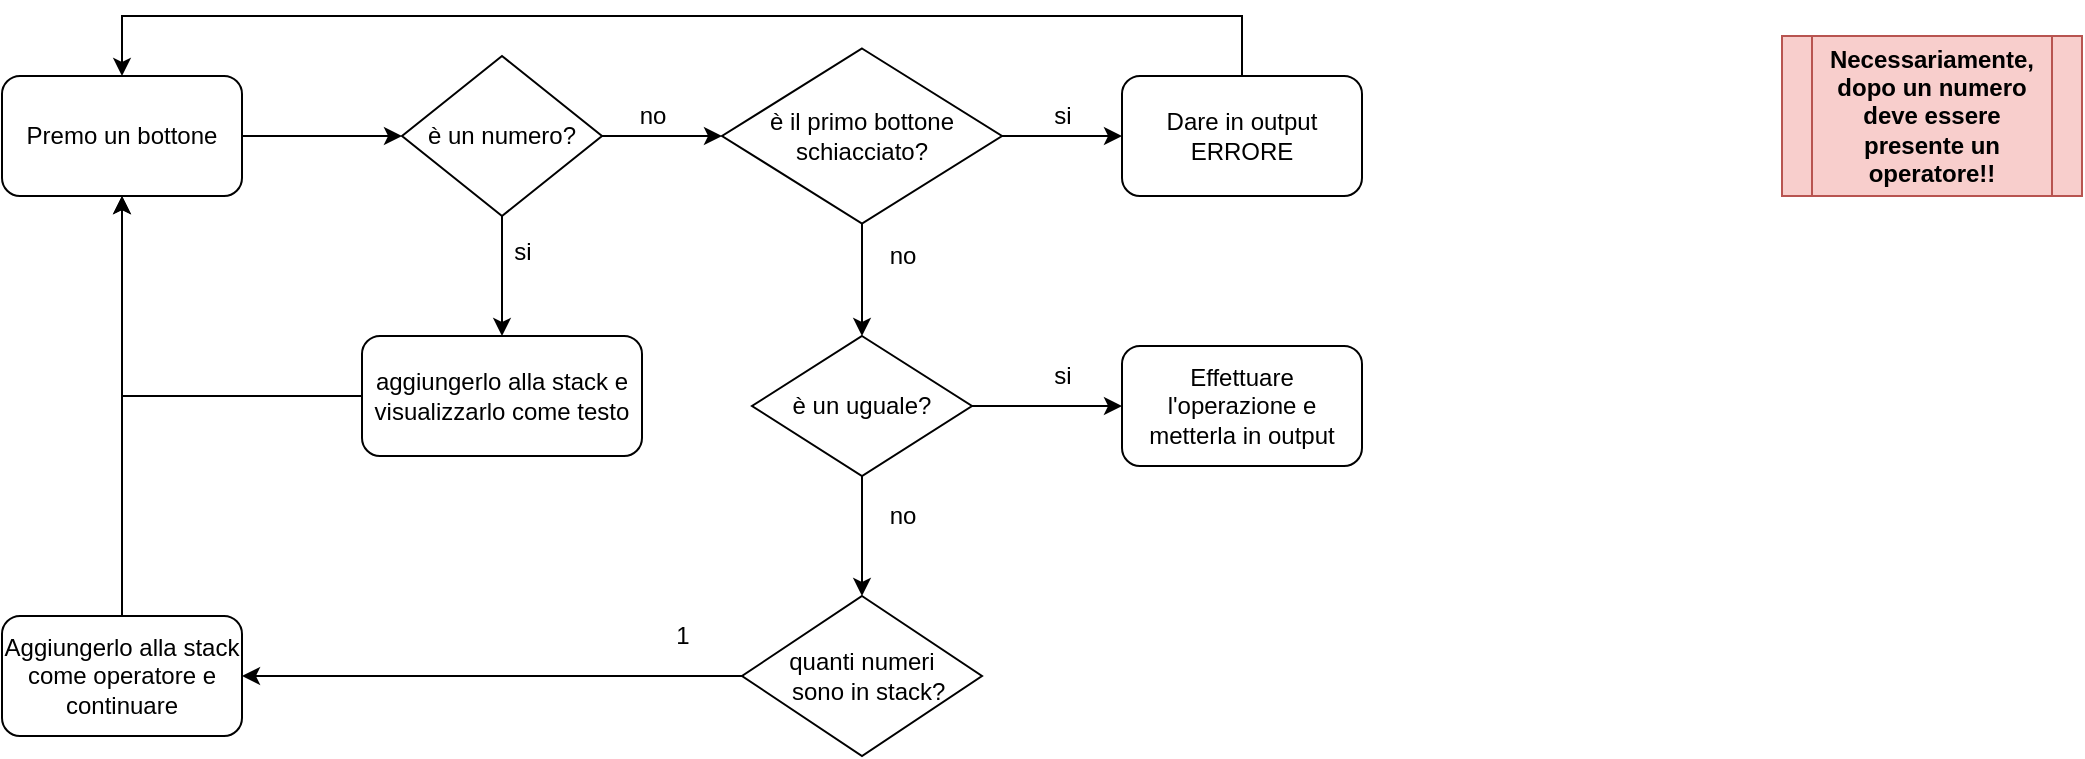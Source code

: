 <mxfile version="14.4.7" type="device"><diagram name="Page-1" id="74e2e168-ea6b-b213-b513-2b3c1d86103e"><mxGraphModel dx="1183" dy="668" grid="1" gridSize="10" guides="1" tooltips="1" connect="1" arrows="1" fold="1" page="1" pageScale="1" pageWidth="1100" pageHeight="850" background="#ffffff" math="0" shadow="0"><root><mxCell id="0"/><mxCell id="1" parent="0"/><mxCell id="IR7wNsfh6bJiCUFDA5-9-3" style="edgeStyle=orthogonalEdgeStyle;rounded=0;orthogonalLoop=1;jettySize=auto;html=1;entryX=0;entryY=0.5;entryDx=0;entryDy=0;" edge="1" parent="1" source="IR7wNsfh6bJiCUFDA5-9-1" target="IR7wNsfh6bJiCUFDA5-9-2"><mxGeometry relative="1" as="geometry"/></mxCell><mxCell id="IR7wNsfh6bJiCUFDA5-9-1" value="Premo un bottone" style="rounded=1;whiteSpace=wrap;html=1;" vertex="1" parent="1"><mxGeometry x="40" y="40" width="120" height="60" as="geometry"/></mxCell><mxCell id="IR7wNsfh6bJiCUFDA5-9-4" style="edgeStyle=orthogonalEdgeStyle;rounded=0;orthogonalLoop=1;jettySize=auto;html=1;" edge="1" parent="1" source="IR7wNsfh6bJiCUFDA5-9-2"><mxGeometry relative="1" as="geometry"><mxPoint x="290" y="170" as="targetPoint"/></mxGeometry></mxCell><mxCell id="IR7wNsfh6bJiCUFDA5-9-5" style="edgeStyle=orthogonalEdgeStyle;rounded=0;orthogonalLoop=1;jettySize=auto;html=1;entryX=0;entryY=0.5;entryDx=0;entryDy=0;" edge="1" parent="1" source="IR7wNsfh6bJiCUFDA5-9-2" target="IR7wNsfh6bJiCUFDA5-9-6"><mxGeometry relative="1" as="geometry"><mxPoint x="400" y="70" as="targetPoint"/><Array as="points"><mxPoint x="390" y="70"/><mxPoint x="390" y="70"/></Array></mxGeometry></mxCell><mxCell id="IR7wNsfh6bJiCUFDA5-9-2" value="è un numero?" style="rhombus;whiteSpace=wrap;html=1;" vertex="1" parent="1"><mxGeometry x="240" y="30" width="100" height="80" as="geometry"/></mxCell><mxCell id="IR7wNsfh6bJiCUFDA5-9-8" style="edgeStyle=orthogonalEdgeStyle;rounded=0;orthogonalLoop=1;jettySize=auto;html=1;" edge="1" parent="1" source="IR7wNsfh6bJiCUFDA5-9-6"><mxGeometry relative="1" as="geometry"><mxPoint x="600" y="70" as="targetPoint"/></mxGeometry></mxCell><mxCell id="IR7wNsfh6bJiCUFDA5-9-18" style="edgeStyle=orthogonalEdgeStyle;rounded=0;orthogonalLoop=1;jettySize=auto;html=1;entryX=0.5;entryY=0;entryDx=0;entryDy=0;" edge="1" parent="1" source="IR7wNsfh6bJiCUFDA5-9-6" target="IR7wNsfh6bJiCUFDA5-9-19"><mxGeometry relative="1" as="geometry"><mxPoint x="470" y="170" as="targetPoint"/></mxGeometry></mxCell><mxCell id="IR7wNsfh6bJiCUFDA5-9-6" value="è il primo bottone schiacciato?" style="rhombus;whiteSpace=wrap;html=1;" vertex="1" parent="1"><mxGeometry x="400" y="26.25" width="140" height="87.5" as="geometry"/></mxCell><mxCell id="IR7wNsfh6bJiCUFDA5-9-10" style="edgeStyle=orthogonalEdgeStyle;rounded=0;orthogonalLoop=1;jettySize=auto;html=1;entryX=0.5;entryY=0;entryDx=0;entryDy=0;" edge="1" parent="1" source="IR7wNsfh6bJiCUFDA5-9-9" target="IR7wNsfh6bJiCUFDA5-9-1"><mxGeometry relative="1" as="geometry"><Array as="points"><mxPoint x="660" y="10"/><mxPoint x="100" y="10"/></Array></mxGeometry></mxCell><mxCell id="IR7wNsfh6bJiCUFDA5-9-9" value="Dare in output ERRORE" style="rounded=1;whiteSpace=wrap;html=1;" vertex="1" parent="1"><mxGeometry x="600" y="40" width="120" height="60" as="geometry"/></mxCell><mxCell id="IR7wNsfh6bJiCUFDA5-9-11" value="no" style="text;html=1;align=center;verticalAlign=middle;resizable=0;points=[];autosize=1;" vertex="1" parent="1"><mxGeometry x="350" y="50" width="30" height="20" as="geometry"/></mxCell><mxCell id="IR7wNsfh6bJiCUFDA5-9-12" value="si&lt;br&gt;" style="text;html=1;align=center;verticalAlign=middle;resizable=0;points=[];autosize=1;" vertex="1" parent="1"><mxGeometry x="290" y="117.5" width="20" height="20" as="geometry"/></mxCell><mxCell id="IR7wNsfh6bJiCUFDA5-9-13" value="si" style="text;html=1;align=center;verticalAlign=middle;resizable=0;points=[];autosize=1;" vertex="1" parent="1"><mxGeometry x="560" y="50" width="20" height="20" as="geometry"/></mxCell><mxCell id="IR7wNsfh6bJiCUFDA5-9-15" style="edgeStyle=orthogonalEdgeStyle;rounded=0;orthogonalLoop=1;jettySize=auto;html=1;entryX=0.5;entryY=1;entryDx=0;entryDy=0;" edge="1" parent="1" source="IR7wNsfh6bJiCUFDA5-9-14" target="IR7wNsfh6bJiCUFDA5-9-1"><mxGeometry relative="1" as="geometry"/></mxCell><mxCell id="IR7wNsfh6bJiCUFDA5-9-14" value="aggiungerlo alla stack e visualizzarlo come testo" style="rounded=1;whiteSpace=wrap;html=1;" vertex="1" parent="1"><mxGeometry x="220" y="170" width="140" height="60" as="geometry"/></mxCell><mxCell id="IR7wNsfh6bJiCUFDA5-9-22" style="edgeStyle=orthogonalEdgeStyle;rounded=0;orthogonalLoop=1;jettySize=auto;html=1;entryX=0;entryY=0.5;entryDx=0;entryDy=0;" edge="1" parent="1" source="IR7wNsfh6bJiCUFDA5-9-19" target="IR7wNsfh6bJiCUFDA5-9-42"><mxGeometry relative="1" as="geometry"><mxPoint x="615" y="205" as="targetPoint"/></mxGeometry></mxCell><mxCell id="IR7wNsfh6bJiCUFDA5-9-24" style="edgeStyle=orthogonalEdgeStyle;rounded=0;orthogonalLoop=1;jettySize=auto;html=1;entryX=0.5;entryY=0;entryDx=0;entryDy=0;" edge="1" parent="1" source="IR7wNsfh6bJiCUFDA5-9-19" target="IR7wNsfh6bJiCUFDA5-9-23"><mxGeometry relative="1" as="geometry"/></mxCell><mxCell id="IR7wNsfh6bJiCUFDA5-9-19" value="è un uguale?" style="rhombus;whiteSpace=wrap;html=1;" vertex="1" parent="1"><mxGeometry x="415" y="170" width="110" height="70" as="geometry"/></mxCell><mxCell id="IR7wNsfh6bJiCUFDA5-9-36" style="edgeStyle=orthogonalEdgeStyle;rounded=0;orthogonalLoop=1;jettySize=auto;html=1;entryX=1;entryY=0.5;entryDx=0;entryDy=0;" edge="1" parent="1" source="IR7wNsfh6bJiCUFDA5-9-23" target="IR7wNsfh6bJiCUFDA5-9-37"><mxGeometry relative="1" as="geometry"><mxPoint x="210" y="340" as="targetPoint"/></mxGeometry></mxCell><mxCell id="IR7wNsfh6bJiCUFDA5-9-23" value="quanti numeri&lt;br&gt;&amp;nbsp; sono in stack?" style="rhombus;whiteSpace=wrap;html=1;" vertex="1" parent="1"><mxGeometry x="410" y="300" width="120" height="80" as="geometry"/></mxCell><mxCell id="IR7wNsfh6bJiCUFDA5-9-25" value="no" style="text;html=1;align=center;verticalAlign=middle;resizable=0;points=[];autosize=1;" vertex="1" parent="1"><mxGeometry x="475" y="250" width="30" height="20" as="geometry"/></mxCell><mxCell id="IR7wNsfh6bJiCUFDA5-9-26" value="no" style="text;html=1;align=center;verticalAlign=middle;resizable=0;points=[];autosize=1;" vertex="1" parent="1"><mxGeometry x="475" y="120" width="30" height="20" as="geometry"/></mxCell><mxCell id="IR7wNsfh6bJiCUFDA5-9-39" style="edgeStyle=orthogonalEdgeStyle;rounded=0;orthogonalLoop=1;jettySize=auto;html=1;entryX=0.5;entryY=1;entryDx=0;entryDy=0;" edge="1" parent="1" source="IR7wNsfh6bJiCUFDA5-9-37" target="IR7wNsfh6bJiCUFDA5-9-1"><mxGeometry relative="1" as="geometry"/></mxCell><mxCell id="IR7wNsfh6bJiCUFDA5-9-37" value="Aggiungerlo alla stack come operatore e continuare" style="rounded=1;whiteSpace=wrap;html=1;" vertex="1" parent="1"><mxGeometry x="40" y="310" width="120" height="60" as="geometry"/></mxCell><mxCell id="IR7wNsfh6bJiCUFDA5-9-38" value="1" style="text;html=1;align=center;verticalAlign=middle;resizable=0;points=[];autosize=1;" vertex="1" parent="1"><mxGeometry x="370" y="310" width="20" height="20" as="geometry"/></mxCell><mxCell id="IR7wNsfh6bJiCUFDA5-9-40" value="&lt;b&gt;Necessariamente, dopo un numero deve essere presente un operatore!!&lt;/b&gt;" style="shape=process;whiteSpace=wrap;html=1;backgroundOutline=1;fillColor=#f8cecc;strokeColor=#b85450;" vertex="1" parent="1"><mxGeometry x="930" y="20" width="150" height="80" as="geometry"/></mxCell><mxCell id="IR7wNsfh6bJiCUFDA5-9-41" value="si" style="text;html=1;align=center;verticalAlign=middle;resizable=0;points=[];autosize=1;" vertex="1" parent="1"><mxGeometry x="560" y="180" width="20" height="20" as="geometry"/></mxCell><mxCell id="IR7wNsfh6bJiCUFDA5-9-42" value="Effettuare l'operazione e metterla in output" style="rounded=1;whiteSpace=wrap;html=1;" vertex="1" parent="1"><mxGeometry x="600" y="175" width="120" height="60" as="geometry"/></mxCell></root></mxGraphModel></diagram></mxfile>